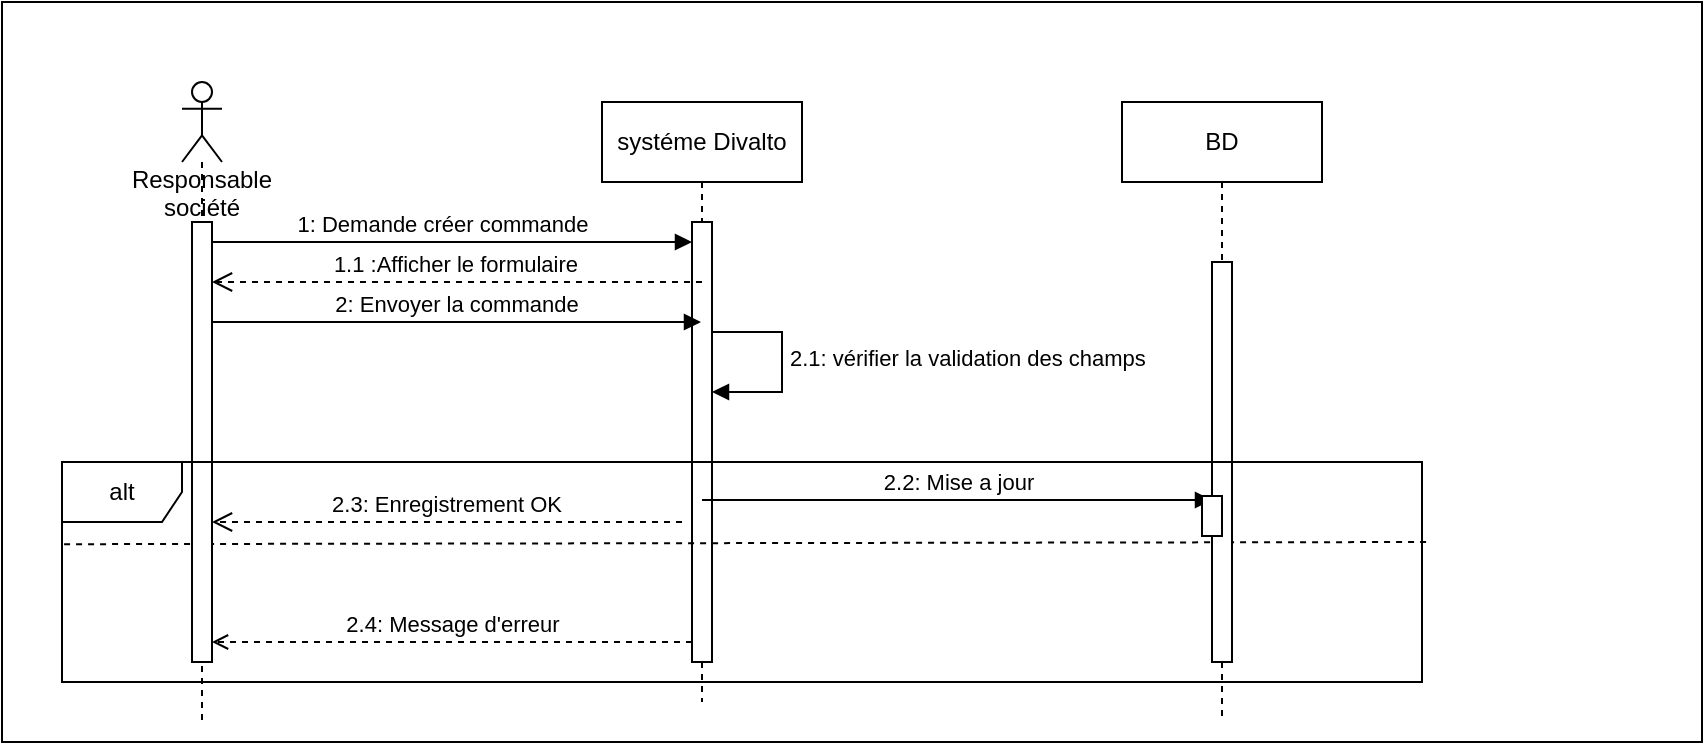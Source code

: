 <mxfile version="21.6.6" type="github">
  <diagram name="Page-1" id="8PcUrC6HxVv2kPRoS_0H">
    <mxGraphModel dx="880" dy="446" grid="1" gridSize="10" guides="1" tooltips="1" connect="1" arrows="1" fold="1" page="1" pageScale="1" pageWidth="827" pageHeight="1169" math="0" shadow="0">
      <root>
        <mxCell id="0" />
        <mxCell id="1" parent="0" />
        <mxCell id="LFjad_JpcDbJB3IjRB9U-1" value="" style="rounded=0;whiteSpace=wrap;html=1;" vertex="1" parent="1">
          <mxGeometry width="850" height="370" as="geometry" />
        </mxCell>
        <mxCell id="LFjad_JpcDbJB3IjRB9U-2" value="systéme Divalto" style="shape=umlLifeline;perimeter=lifelinePerimeter;whiteSpace=wrap;html=1;container=0;dropTarget=0;collapsible=0;recursiveResize=0;outlineConnect=0;portConstraint=eastwest;newEdgeStyle={&quot;edgeStyle&quot;:&quot;elbowEdgeStyle&quot;,&quot;elbow&quot;:&quot;vertical&quot;,&quot;curved&quot;:0,&quot;rounded&quot;:0};" vertex="1" parent="1">
          <mxGeometry x="300" y="50" width="100" height="300" as="geometry" />
        </mxCell>
        <mxCell id="LFjad_JpcDbJB3IjRB9U-3" value="2.1: vérifier la validation des champs" style="html=1;align=left;spacingLeft=2;endArrow=block;rounded=0;edgeStyle=orthogonalEdgeStyle;curved=0;rounded=0;" edge="1" parent="LFjad_JpcDbJB3IjRB9U-2">
          <mxGeometry relative="1" as="geometry">
            <mxPoint x="50" y="115" as="sourcePoint" />
            <Array as="points">
              <mxPoint x="90" y="115" />
              <mxPoint x="90" y="145" />
            </Array>
            <mxPoint x="55" y="145" as="targetPoint" />
          </mxGeometry>
        </mxCell>
        <mxCell id="LFjad_JpcDbJB3IjRB9U-4" value="" style="html=1;points=[];perimeter=orthogonalPerimeter;outlineConnect=0;targetShapes=umlLifeline;portConstraint=eastwest;newEdgeStyle={&quot;edgeStyle&quot;:&quot;elbowEdgeStyle&quot;,&quot;elbow&quot;:&quot;vertical&quot;,&quot;curved&quot;:0,&quot;rounded&quot;:0};" vertex="1" parent="LFjad_JpcDbJB3IjRB9U-2">
          <mxGeometry x="45" y="60" width="10" height="220" as="geometry" />
        </mxCell>
        <mxCell id="LFjad_JpcDbJB3IjRB9U-5" value="1: Demande créer commande" style="html=1;verticalAlign=bottom;endArrow=block;edgeStyle=elbowEdgeStyle;elbow=vertical;curved=0;rounded=0;" edge="1" parent="1" target="LFjad_JpcDbJB3IjRB9U-4">
          <mxGeometry relative="1" as="geometry">
            <mxPoint x="95" y="120" as="sourcePoint" />
            <Array as="points">
              <mxPoint x="180" y="120" />
            </Array>
            <mxPoint as="offset" />
          </mxGeometry>
        </mxCell>
        <mxCell id="LFjad_JpcDbJB3IjRB9U-6" value="" style="html=1;verticalAlign=bottom;endArrow=none;dashed=1;endSize=8;elbow=vertical;rounded=0;entryX=0;entryY=0.455;entryDx=0;entryDy=0;entryPerimeter=0;exitX=1.003;exitY=0.445;exitDx=0;exitDy=0;exitPerimeter=0;endFill=0;" edge="1" parent="1">
          <mxGeometry relative="1" as="geometry">
            <mxPoint x="30" y="271.1" as="targetPoint" />
            <mxPoint x="712.04" y="270.0" as="sourcePoint" />
          </mxGeometry>
        </mxCell>
        <mxCell id="LFjad_JpcDbJB3IjRB9U-7" value="2: Envoyer la commande" style="html=1;verticalAlign=bottom;endArrow=block;edgeStyle=elbowEdgeStyle;elbow=vertical;curved=0;rounded=0;" edge="1" parent="1" source="LFjad_JpcDbJB3IjRB9U-9" target="LFjad_JpcDbJB3IjRB9U-2">
          <mxGeometry x="-0.001" relative="1" as="geometry">
            <mxPoint x="175" y="160" as="sourcePoint" />
            <Array as="points">
              <mxPoint x="190" y="160" />
            </Array>
            <mxPoint x="100" y="160" as="targetPoint" />
            <mxPoint as="offset" />
          </mxGeometry>
        </mxCell>
        <mxCell id="LFjad_JpcDbJB3IjRB9U-8" value="&lt;br&gt;&lt;br&gt;&lt;br&gt;&lt;br&gt;&lt;br&gt;Responsable société" style="shape=umlLifeline;perimeter=lifelinePerimeter;whiteSpace=wrap;html=1;container=1;dropTarget=0;collapsible=0;recursiveResize=0;outlineConnect=0;portConstraint=eastwest;newEdgeStyle={&quot;edgeStyle&quot;:&quot;elbowEdgeStyle&quot;,&quot;elbow&quot;:&quot;vertical&quot;,&quot;curved&quot;:0,&quot;rounded&quot;:0};participant=umlActor;align=center;" vertex="1" parent="1">
          <mxGeometry x="90" y="40" width="20" height="320" as="geometry" />
        </mxCell>
        <mxCell id="LFjad_JpcDbJB3IjRB9U-9" value="" style="html=1;points=[];perimeter=orthogonalPerimeter;outlineConnect=0;targetShapes=umlLifeline;portConstraint=eastwest;newEdgeStyle={&quot;edgeStyle&quot;:&quot;elbowEdgeStyle&quot;,&quot;elbow&quot;:&quot;vertical&quot;,&quot;curved&quot;:0,&quot;rounded&quot;:0};" vertex="1" parent="LFjad_JpcDbJB3IjRB9U-8">
          <mxGeometry x="5" y="70" width="10" height="220" as="geometry" />
        </mxCell>
        <mxCell id="LFjad_JpcDbJB3IjRB9U-10" value="BD" style="shape=umlLifeline;perimeter=lifelinePerimeter;whiteSpace=wrap;html=1;container=0;dropTarget=0;collapsible=0;recursiveResize=0;outlineConnect=0;portConstraint=eastwest;newEdgeStyle={&quot;edgeStyle&quot;:&quot;elbowEdgeStyle&quot;,&quot;elbow&quot;:&quot;vertical&quot;,&quot;curved&quot;:0,&quot;rounded&quot;:0};" vertex="1" parent="1">
          <mxGeometry x="560" y="50" width="100" height="310" as="geometry" />
        </mxCell>
        <mxCell id="LFjad_JpcDbJB3IjRB9U-11" value="" style="html=1;points=[];perimeter=orthogonalPerimeter;outlineConnect=0;targetShapes=umlLifeline;portConstraint=eastwest;newEdgeStyle={&quot;edgeStyle&quot;:&quot;elbowEdgeStyle&quot;,&quot;elbow&quot;:&quot;vertical&quot;,&quot;curved&quot;:0,&quot;rounded&quot;:0};" vertex="1" parent="LFjad_JpcDbJB3IjRB9U-10">
          <mxGeometry x="45" y="80" width="10" height="200" as="geometry" />
        </mxCell>
        <mxCell id="LFjad_JpcDbJB3IjRB9U-12" value="1.1 :Afficher le formulaire&amp;nbsp;" style="html=1;verticalAlign=bottom;endArrow=open;dashed=1;endSize=8;edgeStyle=elbowEdgeStyle;elbow=vertical;curved=0;rounded=0;" edge="1" parent="1" target="LFjad_JpcDbJB3IjRB9U-9">
          <mxGeometry relative="1" as="geometry">
            <mxPoint x="350" y="139.997" as="sourcePoint" />
            <mxPoint x="110" y="139.997" as="targetPoint" />
          </mxGeometry>
        </mxCell>
        <mxCell id="LFjad_JpcDbJB3IjRB9U-13" value="alt" style="shape=umlFrame;whiteSpace=wrap;html=1;pointerEvents=0;" vertex="1" parent="1">
          <mxGeometry x="30" y="230" width="680" height="110" as="geometry" />
        </mxCell>
        <mxCell id="LFjad_JpcDbJB3IjRB9U-14" value="2.3: Enregistrement OK" style="html=1;verticalAlign=bottom;endArrow=open;dashed=1;endSize=8;edgeStyle=elbowEdgeStyle;elbow=vertical;curved=0;rounded=0;" edge="1" parent="1" target="LFjad_JpcDbJB3IjRB9U-9">
          <mxGeometry x="0.004" relative="1" as="geometry">
            <mxPoint x="340" y="260" as="sourcePoint" />
            <mxPoint x="260" y="260" as="targetPoint" />
            <mxPoint as="offset" />
          </mxGeometry>
        </mxCell>
        <mxCell id="LFjad_JpcDbJB3IjRB9U-15" value="2.2: Mise a jour" style="html=1;verticalAlign=bottom;endArrow=block;edgeStyle=elbowEdgeStyle;elbow=horizontal;curved=0;rounded=0;" edge="1" parent="1">
          <mxGeometry width="80" relative="1" as="geometry">
            <mxPoint x="350" y="249" as="sourcePoint" />
            <mxPoint x="605" y="249" as="targetPoint" />
          </mxGeometry>
        </mxCell>
        <mxCell id="LFjad_JpcDbJB3IjRB9U-16" value="2.4: Message d&#39;erreur" style="html=1;verticalAlign=bottom;endArrow=open;edgeStyle=elbowEdgeStyle;elbow=vertical;curved=0;rounded=0;dashed=1;endFill=0;" edge="1" parent="1" source="LFjad_JpcDbJB3IjRB9U-4">
          <mxGeometry width="80" relative="1" as="geometry">
            <mxPoint x="340" y="320" as="sourcePoint" />
            <mxPoint x="105" y="320" as="targetPoint" />
          </mxGeometry>
        </mxCell>
        <mxCell id="LFjad_JpcDbJB3IjRB9U-17" value="" style="html=1;points=[];perimeter=orthogonalPerimeter;outlineConnect=0;targetShapes=umlLifeline;portConstraint=eastwest;newEdgeStyle={&quot;edgeStyle&quot;:&quot;elbowEdgeStyle&quot;,&quot;elbow&quot;:&quot;vertical&quot;,&quot;curved&quot;:0,&quot;rounded&quot;:0};" vertex="1" parent="1">
          <mxGeometry x="600" y="247" width="10" height="20" as="geometry" />
        </mxCell>
      </root>
    </mxGraphModel>
  </diagram>
</mxfile>

